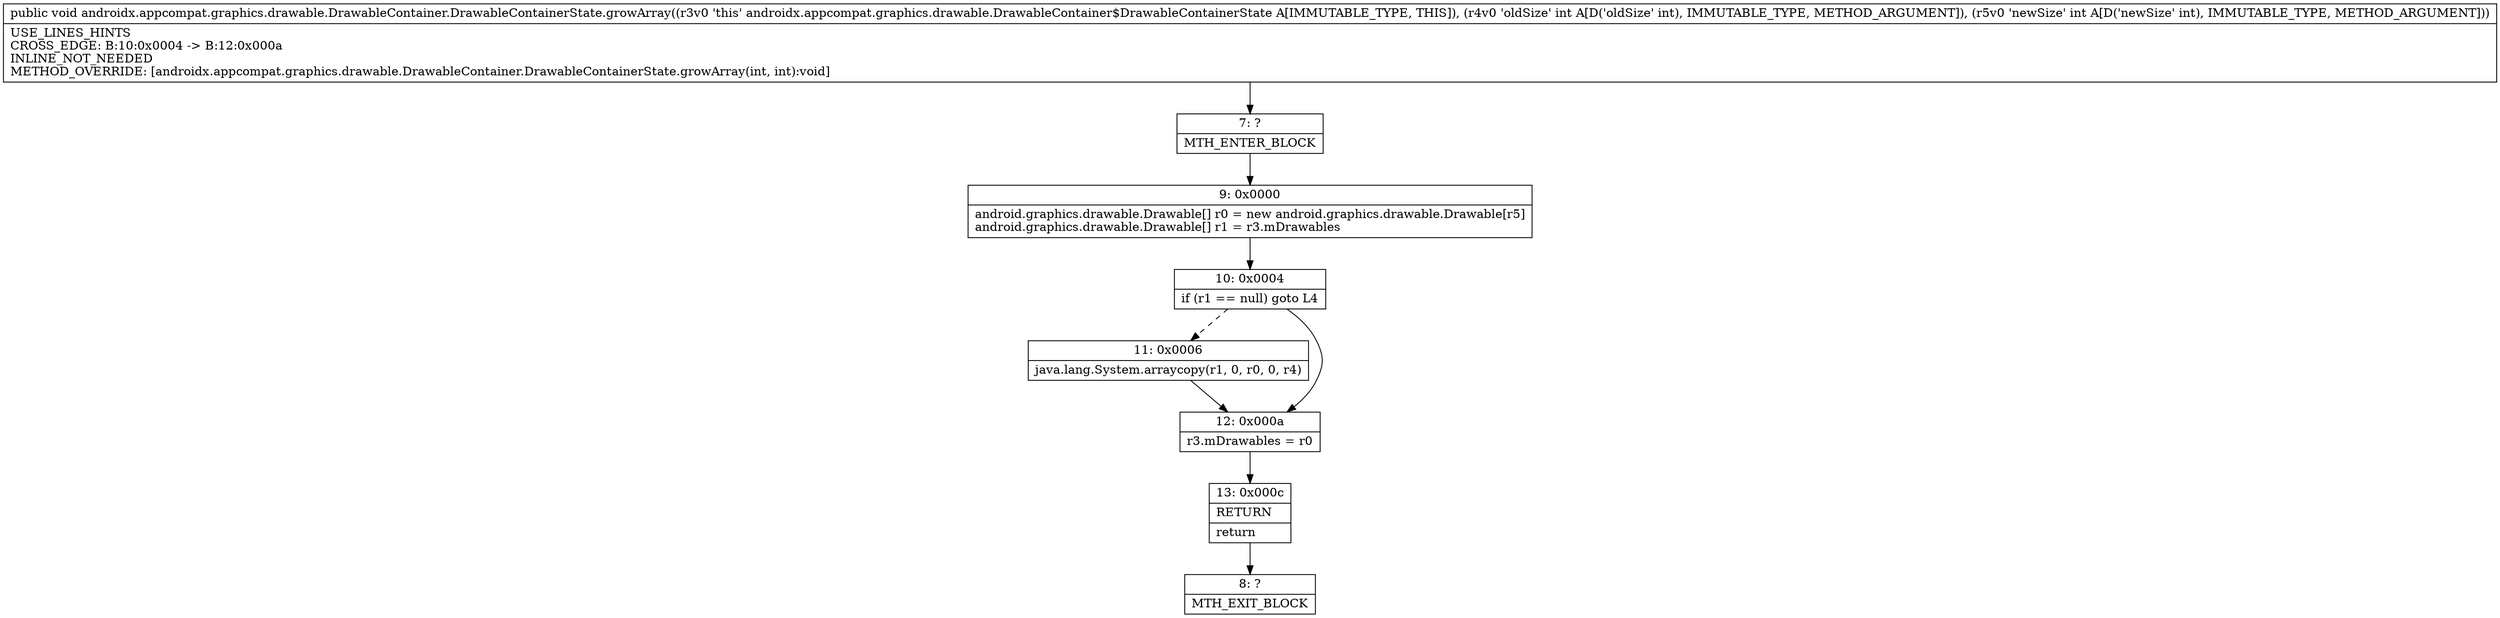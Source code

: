 digraph "CFG forandroidx.appcompat.graphics.drawable.DrawableContainer.DrawableContainerState.growArray(II)V" {
Node_7 [shape=record,label="{7\:\ ?|MTH_ENTER_BLOCK\l}"];
Node_9 [shape=record,label="{9\:\ 0x0000|android.graphics.drawable.Drawable[] r0 = new android.graphics.drawable.Drawable[r5]\landroid.graphics.drawable.Drawable[] r1 = r3.mDrawables\l}"];
Node_10 [shape=record,label="{10\:\ 0x0004|if (r1 == null) goto L4\l}"];
Node_11 [shape=record,label="{11\:\ 0x0006|java.lang.System.arraycopy(r1, 0, r0, 0, r4)\l}"];
Node_12 [shape=record,label="{12\:\ 0x000a|r3.mDrawables = r0\l}"];
Node_13 [shape=record,label="{13\:\ 0x000c|RETURN\l|return\l}"];
Node_8 [shape=record,label="{8\:\ ?|MTH_EXIT_BLOCK\l}"];
MethodNode[shape=record,label="{public void androidx.appcompat.graphics.drawable.DrawableContainer.DrawableContainerState.growArray((r3v0 'this' androidx.appcompat.graphics.drawable.DrawableContainer$DrawableContainerState A[IMMUTABLE_TYPE, THIS]), (r4v0 'oldSize' int A[D('oldSize' int), IMMUTABLE_TYPE, METHOD_ARGUMENT]), (r5v0 'newSize' int A[D('newSize' int), IMMUTABLE_TYPE, METHOD_ARGUMENT]))  | USE_LINES_HINTS\lCROSS_EDGE: B:10:0x0004 \-\> B:12:0x000a\lINLINE_NOT_NEEDED\lMETHOD_OVERRIDE: [androidx.appcompat.graphics.drawable.DrawableContainer.DrawableContainerState.growArray(int, int):void]\l}"];
MethodNode -> Node_7;Node_7 -> Node_9;
Node_9 -> Node_10;
Node_10 -> Node_11[style=dashed];
Node_10 -> Node_12;
Node_11 -> Node_12;
Node_12 -> Node_13;
Node_13 -> Node_8;
}

